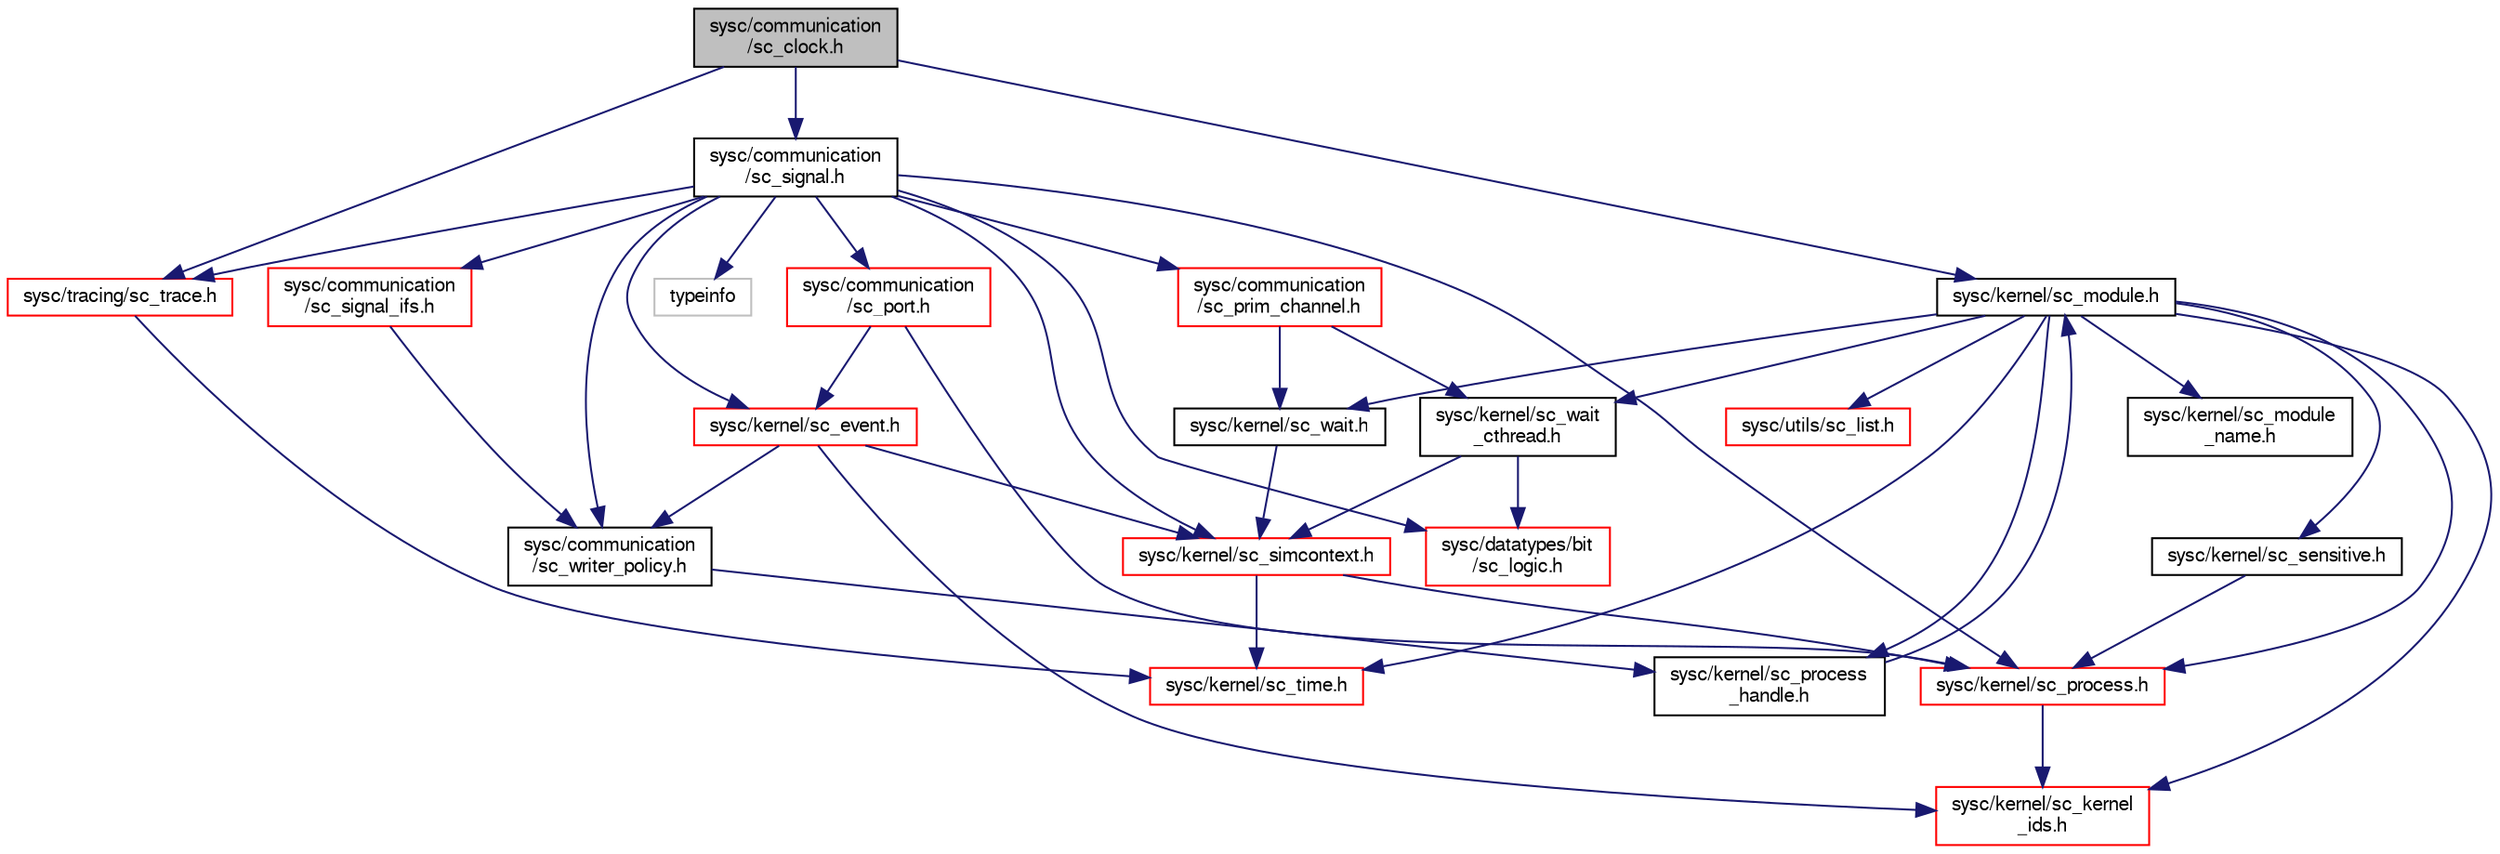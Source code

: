 digraph "sysc/communication/sc_clock.h"
{
  edge [fontname="FreeSans",fontsize="10",labelfontname="FreeSans",labelfontsize="10"];
  node [fontname="FreeSans",fontsize="10",shape=record];
  Node0 [label="sysc/communication\l/sc_clock.h",height=0.2,width=0.4,color="black", fillcolor="grey75", style="filled", fontcolor="black"];
  Node0 -> Node1 [color="midnightblue",fontsize="10",style="solid",fontname="FreeSans"];
  Node1 [label="sysc/kernel/sc_module.h",height=0.2,width=0.4,color="black", fillcolor="white", style="filled",URL="$a00269.html"];
  Node1 -> Node2 [color="midnightblue",fontsize="10",style="solid",fontname="FreeSans"];
  Node2 [label="sysc/kernel/sc_kernel\l_ids.h",height=0.2,width=0.4,color="red", fillcolor="white", style="filled",URL="$a00260.html"];
  Node1 -> Node12 [color="midnightblue",fontsize="10",style="solid",fontname="FreeSans"];
  Node12 [label="sysc/kernel/sc_process.h",height=0.2,width=0.4,color="red", fillcolor="white", style="filled",URL="$a00293.html"];
  Node12 -> Node2 [color="midnightblue",fontsize="10",style="solid",fontname="FreeSans"];
  Node1 -> Node22 [color="midnightblue",fontsize="10",style="solid",fontname="FreeSans"];
  Node22 [label="sysc/kernel/sc_module\l_name.h",height=0.2,width=0.4,color="black", fillcolor="white", style="filled",URL="$a00272.html"];
  Node1 -> Node23 [color="midnightblue",fontsize="10",style="solid",fontname="FreeSans"];
  Node23 [label="sysc/kernel/sc_sensitive.h",height=0.2,width=0.4,color="black", fillcolor="white", style="filled",URL="$a00308.html"];
  Node23 -> Node12 [color="midnightblue",fontsize="10",style="solid",fontname="FreeSans"];
  Node1 -> Node24 [color="midnightblue",fontsize="10",style="solid",fontname="FreeSans"];
  Node24 [label="sysc/kernel/sc_time.h",height=0.2,width=0.4,color="red", fillcolor="white", style="filled",URL="$a00329.html"];
  Node1 -> Node40 [color="midnightblue",fontsize="10",style="solid",fontname="FreeSans"];
  Node40 [label="sysc/kernel/sc_wait.h",height=0.2,width=0.4,color="black", fillcolor="white", style="filled",URL="$a00335.html"];
  Node40 -> Node41 [color="midnightblue",fontsize="10",style="solid",fontname="FreeSans"];
  Node41 [label="sysc/kernel/sc_simcontext.h",height=0.2,width=0.4,color="red", fillcolor="white", style="filled",URL="$a00311.html"];
  Node41 -> Node12 [color="midnightblue",fontsize="10",style="solid",fontname="FreeSans"];
  Node41 -> Node24 [color="midnightblue",fontsize="10",style="solid",fontname="FreeSans"];
  Node1 -> Node46 [color="midnightblue",fontsize="10",style="solid",fontname="FreeSans"];
  Node46 [label="sysc/kernel/sc_wait\l_cthread.h",height=0.2,width=0.4,color="black", fillcolor="white", style="filled",URL="$a00338.html"];
  Node46 -> Node41 [color="midnightblue",fontsize="10",style="solid",fontname="FreeSans"];
  Node46 -> Node47 [color="midnightblue",fontsize="10",style="solid",fontname="FreeSans"];
  Node47 [label="sysc/datatypes/bit\l/sc_logic.h",height=0.2,width=0.4,color="red", fillcolor="white", style="filled",URL="$a00098.html"];
  Node1 -> Node51 [color="midnightblue",fontsize="10",style="solid",fontname="FreeSans"];
  Node51 [label="sysc/kernel/sc_process\l_handle.h",height=0.2,width=0.4,color="black", fillcolor="white", style="filled",URL="$a00296.html"];
  Node51 -> Node1 [color="midnightblue",fontsize="10",style="solid",fontname="FreeSans"];
  Node1 -> Node52 [color="midnightblue",fontsize="10",style="solid",fontname="FreeSans"];
  Node52 [label="sysc/utils/sc_list.h",height=0.2,width=0.4,color="red", fillcolor="white", style="filled",URL="$a00359.html"];
  Node0 -> Node53 [color="midnightblue",fontsize="10",style="solid",fontname="FreeSans"];
  Node53 [label="sysc/communication\l/sc_signal.h",height=0.2,width=0.4,color="black", fillcolor="white", style="filled",URL="$a00059.html"];
  Node53 -> Node54 [color="midnightblue",fontsize="10",style="solid",fontname="FreeSans"];
  Node54 [label="sysc/communication\l/sc_port.h",height=0.2,width=0.4,color="red", fillcolor="white", style="filled",URL="$a00047.html"];
  Node54 -> Node55 [color="midnightblue",fontsize="10",style="solid",fontname="FreeSans"];
  Node55 [label="sysc/kernel/sc_event.h",height=0.2,width=0.4,color="red", fillcolor="white", style="filled",URL="$a00248.html"];
  Node55 -> Node2 [color="midnightblue",fontsize="10",style="solid",fontname="FreeSans"];
  Node55 -> Node41 [color="midnightblue",fontsize="10",style="solid",fontname="FreeSans"];
  Node55 -> Node56 [color="midnightblue",fontsize="10",style="solid",fontname="FreeSans"];
  Node56 [label="sysc/communication\l/sc_writer_policy.h",height=0.2,width=0.4,color="black", fillcolor="white", style="filled",URL="$a00080.html"];
  Node56 -> Node51 [color="midnightblue",fontsize="10",style="solid",fontname="FreeSans"];
  Node54 -> Node12 [color="midnightblue",fontsize="10",style="solid",fontname="FreeSans"];
  Node53 -> Node57 [color="midnightblue",fontsize="10",style="solid",fontname="FreeSans"];
  Node57 [label="sysc/communication\l/sc_prim_channel.h",height=0.2,width=0.4,color="red", fillcolor="white", style="filled",URL="$a00050.html"];
  Node57 -> Node40 [color="midnightblue",fontsize="10",style="solid",fontname="FreeSans"];
  Node57 -> Node46 [color="midnightblue",fontsize="10",style="solid",fontname="FreeSans"];
  Node53 -> Node58 [color="midnightblue",fontsize="10",style="solid",fontname="FreeSans"];
  Node58 [label="sysc/communication\l/sc_signal_ifs.h",height=0.2,width=0.4,color="red", fillcolor="white", style="filled",URL="$a00062.html"];
  Node58 -> Node56 [color="midnightblue",fontsize="10",style="solid",fontname="FreeSans"];
  Node53 -> Node56 [color="midnightblue",fontsize="10",style="solid",fontname="FreeSans"];
  Node53 -> Node55 [color="midnightblue",fontsize="10",style="solid",fontname="FreeSans"];
  Node53 -> Node12 [color="midnightblue",fontsize="10",style="solid",fontname="FreeSans"];
  Node53 -> Node41 [color="midnightblue",fontsize="10",style="solid",fontname="FreeSans"];
  Node53 -> Node47 [color="midnightblue",fontsize="10",style="solid",fontname="FreeSans"];
  Node53 -> Node59 [color="midnightblue",fontsize="10",style="solid",fontname="FreeSans"];
  Node59 [label="sysc/tracing/sc_trace.h",height=0.2,width=0.4,color="red", fillcolor="white", style="filled",URL="$a00341.html"];
  Node59 -> Node24 [color="midnightblue",fontsize="10",style="solid",fontname="FreeSans"];
  Node53 -> Node18 [color="midnightblue",fontsize="10",style="solid",fontname="FreeSans"];
  Node18 [label="typeinfo",height=0.2,width=0.4,color="grey75", fillcolor="white", style="filled"];
  Node0 -> Node59 [color="midnightblue",fontsize="10",style="solid",fontname="FreeSans"];
}
